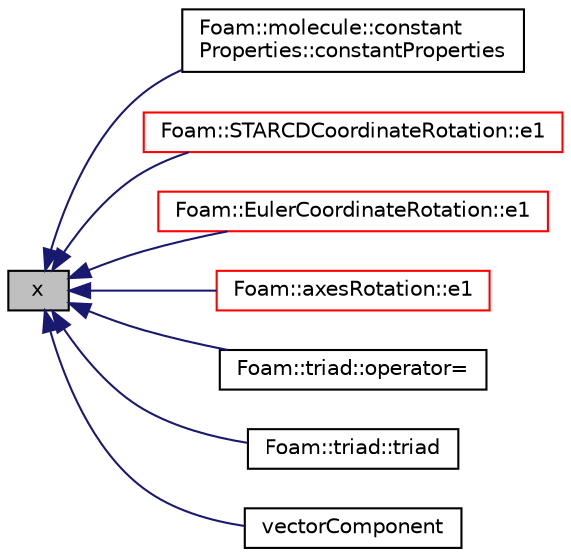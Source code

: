 digraph "x"
{
  bgcolor="transparent";
  edge [fontname="Helvetica",fontsize="10",labelfontname="Helvetica",labelfontsize="10"];
  node [fontname="Helvetica",fontsize="10",shape=record];
  rankdir="LR";
  Node1 [label="x",height=0.2,width=0.4,color="black", fillcolor="grey75", style="filled", fontcolor="black"];
  Node1 -> Node2 [dir="back",color="midnightblue",fontsize="10",style="solid",fontname="Helvetica"];
  Node2 [label="Foam::molecule::constant\lProperties::constantProperties",height=0.2,width=0.4,color="black",URL="$a00379.html#a48f10350a2cae9811619cc14159099d6",tooltip="Construct from dictionary. "];
  Node1 -> Node3 [dir="back",color="midnightblue",fontsize="10",style="solid",fontname="Helvetica"];
  Node3 [label="Foam::STARCDCoordinateRotation::e1",height=0.2,width=0.4,color="red",URL="$a02430.html#a0a551856f40f48ac66fa27c35e3bb3d9",tooltip="Return local Cartesian x-axis in global coordinates. "];
  Node1 -> Node4 [dir="back",color="midnightblue",fontsize="10",style="solid",fontname="Helvetica"];
  Node4 [label="Foam::EulerCoordinateRotation::e1",height=0.2,width=0.4,color="red",URL="$a00679.html#a0a551856f40f48ac66fa27c35e3bb3d9",tooltip="Return local Cartesian x-axis in global coordinates. "];
  Node1 -> Node5 [dir="back",color="midnightblue",fontsize="10",style="solid",fontname="Helvetica"];
  Node5 [label="Foam::axesRotation::e1",height=0.2,width=0.4,color="red",URL="$a00092.html#a0a551856f40f48ac66fa27c35e3bb3d9",tooltip="Return local Cartesian x-axis in global coordinates. "];
  Node1 -> Node6 [dir="back",color="midnightblue",fontsize="10",style="solid",fontname="Helvetica"];
  Node6 [label="Foam::triad::operator=",height=0.2,width=0.4,color="black",URL="$a02678.html#a826d050fb1d921fc49b8a867adde2e7c"];
  Node1 -> Node7 [dir="back",color="midnightblue",fontsize="10",style="solid",fontname="Helvetica"];
  Node7 [label="Foam::triad::triad",height=0.2,width=0.4,color="black",URL="$a02678.html#a6ef75b58e39483983257b8c407cce661",tooltip="Construct from a tensor. "];
  Node1 -> Node8 [dir="back",color="midnightblue",fontsize="10",style="solid",fontname="Helvetica"];
  Node8 [label="vectorComponent",height=0.2,width=0.4,color="black",URL="$a02565.html#a7ba940c35876754ac863800c114f2b65"];
}
